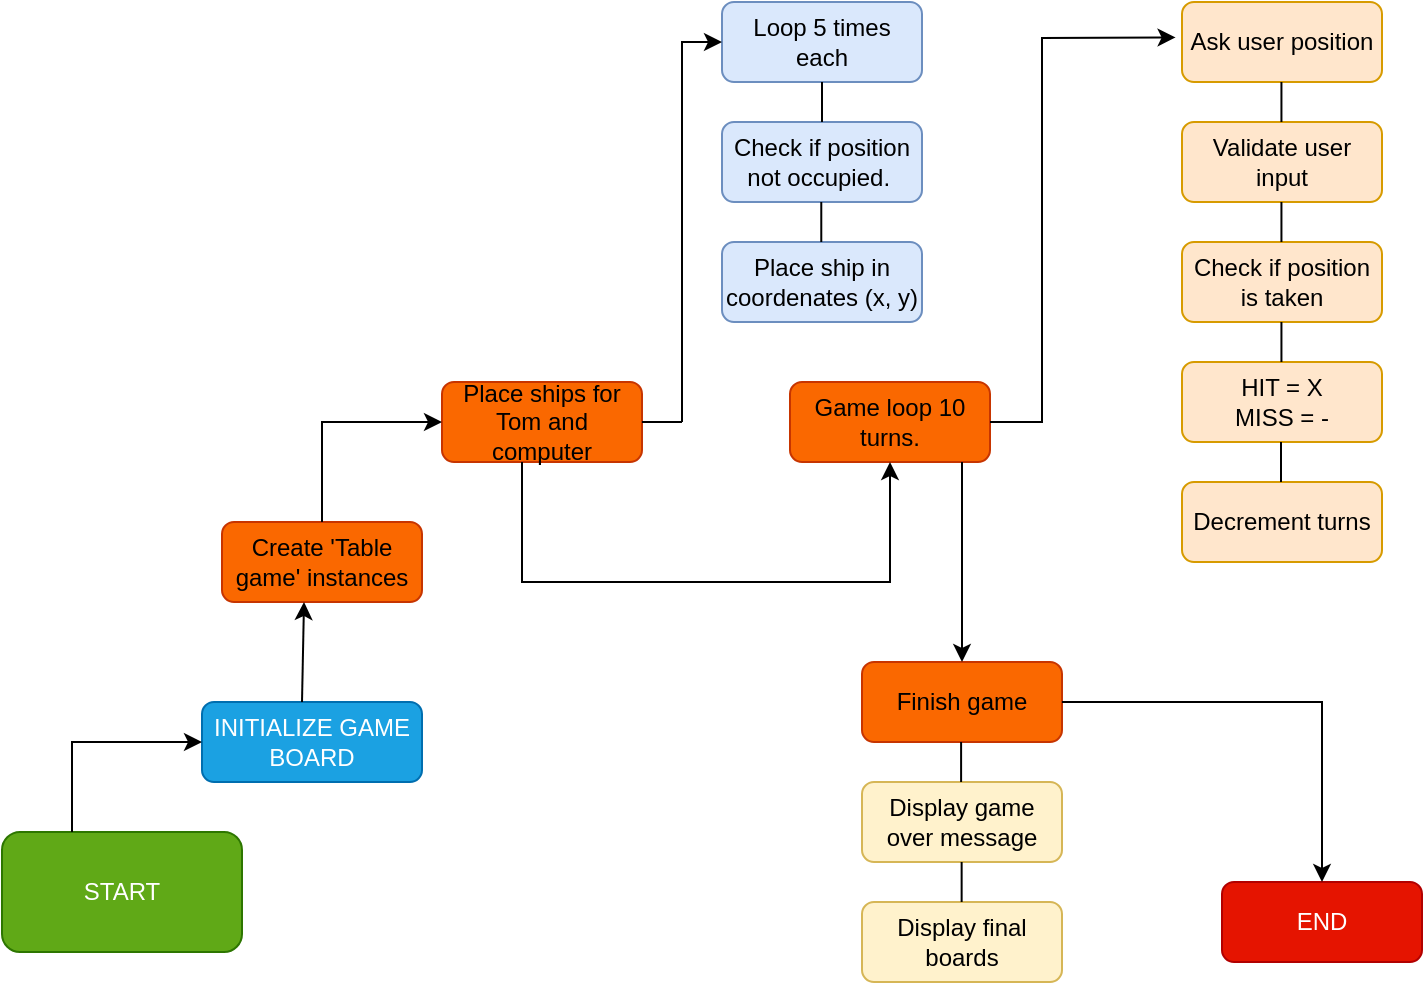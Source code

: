 <mxfile version="24.7.6">
  <diagram id="C5RBs43oDa-KdzZeNtuy" name="Page-1">
    <mxGraphModel dx="993" dy="1814" grid="1" gridSize="10" guides="1" tooltips="1" connect="1" arrows="1" fold="1" page="1" pageScale="1" pageWidth="827" pageHeight="1169" math="0" shadow="0">
      <root>
        <mxCell id="WIyWlLk6GJQsqaUBKTNV-0" />
        <mxCell id="WIyWlLk6GJQsqaUBKTNV-1" parent="WIyWlLk6GJQsqaUBKTNV-0" />
        <mxCell id="ZpzSjxvlL0HwbukTPWf1-8" value="INITIALIZE GAME BOARD" style="rounded=1;whiteSpace=wrap;html=1;fillColor=#1ba1e2;fontColor=#ffffff;strokeColor=#006EAF;" vertex="1" parent="WIyWlLk6GJQsqaUBKTNV-1">
          <mxGeometry x="120" y="220" width="110" height="40" as="geometry" />
        </mxCell>
        <mxCell id="ZpzSjxvlL0HwbukTPWf1-11" value="Create &#39;Table game&#39; instances" style="rounded=1;whiteSpace=wrap;html=1;fillColor=#fa6800;fontColor=#000000;strokeColor=#C73500;" vertex="1" parent="WIyWlLk6GJQsqaUBKTNV-1">
          <mxGeometry x="130" y="130" width="100" height="40" as="geometry" />
        </mxCell>
        <mxCell id="ZpzSjxvlL0HwbukTPWf1-12" value="Game loop 10 turns." style="rounded=1;whiteSpace=wrap;html=1;fillColor=#fa6800;fontColor=#000000;strokeColor=#C73500;" vertex="1" parent="WIyWlLk6GJQsqaUBKTNV-1">
          <mxGeometry x="414" y="60" width="100" height="40" as="geometry" />
        </mxCell>
        <mxCell id="ZpzSjxvlL0HwbukTPWf1-13" value="Place ships for Tom and computer" style="rounded=1;whiteSpace=wrap;html=1;fillColor=#fa6800;fontColor=#000000;strokeColor=#C73500;" vertex="1" parent="WIyWlLk6GJQsqaUBKTNV-1">
          <mxGeometry x="240" y="60" width="100" height="40" as="geometry" />
        </mxCell>
        <mxCell id="ZpzSjxvlL0HwbukTPWf1-14" value="Display final boards" style="rounded=1;whiteSpace=wrap;html=1;fillColor=#fff2cc;strokeColor=#d6b656;" vertex="1" parent="WIyWlLk6GJQsqaUBKTNV-1">
          <mxGeometry x="450" y="320" width="100" height="40" as="geometry" />
        </mxCell>
        <mxCell id="ZpzSjxvlL0HwbukTPWf1-15" value="Display game over message" style="rounded=1;whiteSpace=wrap;html=1;fillColor=#fff2cc;strokeColor=#d6b656;" vertex="1" parent="WIyWlLk6GJQsqaUBKTNV-1">
          <mxGeometry x="450" y="260" width="100" height="40" as="geometry" />
        </mxCell>
        <mxCell id="ZpzSjxvlL0HwbukTPWf1-16" value="Finish game" style="rounded=1;whiteSpace=wrap;html=1;fillColor=#fa6800;fontColor=#000000;strokeColor=#C73500;" vertex="1" parent="WIyWlLk6GJQsqaUBKTNV-1">
          <mxGeometry x="450" y="200" width="100" height="40" as="geometry" />
        </mxCell>
        <mxCell id="ZpzSjxvlL0HwbukTPWf1-17" value="Loop 5 times each" style="rounded=1;whiteSpace=wrap;html=1;fillColor=#dae8fc;strokeColor=#6c8ebf;" vertex="1" parent="WIyWlLk6GJQsqaUBKTNV-1">
          <mxGeometry x="380" y="-130" width="100" height="40" as="geometry" />
        </mxCell>
        <mxCell id="ZpzSjxvlL0HwbukTPWf1-18" value="END" style="rounded=1;whiteSpace=wrap;html=1;fillColor=#e51400;fontColor=#ffffff;strokeColor=#B20000;" vertex="1" parent="WIyWlLk6GJQsqaUBKTNV-1">
          <mxGeometry x="630" y="310" width="100" height="40" as="geometry" />
        </mxCell>
        <mxCell id="ZpzSjxvlL0HwbukTPWf1-19" value="Place ship in coordenates (x, y)" style="rounded=1;whiteSpace=wrap;html=1;fillColor=#dae8fc;strokeColor=#6c8ebf;" vertex="1" parent="WIyWlLk6GJQsqaUBKTNV-1">
          <mxGeometry x="380" y="-10" width="100" height="40" as="geometry" />
        </mxCell>
        <mxCell id="ZpzSjxvlL0HwbukTPWf1-20" value="Check if position not occupied.&amp;nbsp;" style="rounded=1;whiteSpace=wrap;html=1;fillColor=#dae8fc;strokeColor=#6c8ebf;" vertex="1" parent="WIyWlLk6GJQsqaUBKTNV-1">
          <mxGeometry x="380" y="-70" width="100" height="40" as="geometry" />
        </mxCell>
        <mxCell id="ZpzSjxvlL0HwbukTPWf1-21" value="Check if position is taken" style="rounded=1;whiteSpace=wrap;html=1;fillColor=#ffe6cc;strokeColor=#d79b00;" vertex="1" parent="WIyWlLk6GJQsqaUBKTNV-1">
          <mxGeometry x="610" y="-10" width="100" height="40" as="geometry" />
        </mxCell>
        <mxCell id="ZpzSjxvlL0HwbukTPWf1-22" value="Validate user input" style="rounded=1;whiteSpace=wrap;html=1;fillColor=#ffe6cc;strokeColor=#d79b00;" vertex="1" parent="WIyWlLk6GJQsqaUBKTNV-1">
          <mxGeometry x="610" y="-70" width="100" height="40" as="geometry" />
        </mxCell>
        <mxCell id="ZpzSjxvlL0HwbukTPWf1-23" value="Ask user position" style="rounded=1;whiteSpace=wrap;html=1;fillColor=#ffe6cc;strokeColor=#d79b00;" vertex="1" parent="WIyWlLk6GJQsqaUBKTNV-1">
          <mxGeometry x="610" y="-130" width="100" height="40" as="geometry" />
        </mxCell>
        <mxCell id="ZpzSjxvlL0HwbukTPWf1-24" value="HIT = X&lt;div&gt;MISS = -&lt;/div&gt;" style="rounded=1;whiteSpace=wrap;html=1;fillColor=#ffe6cc;strokeColor=#d79b00;" vertex="1" parent="WIyWlLk6GJQsqaUBKTNV-1">
          <mxGeometry x="610" y="50" width="100" height="40" as="geometry" />
        </mxCell>
        <mxCell id="ZpzSjxvlL0HwbukTPWf1-25" value="Decrement turns" style="rounded=1;whiteSpace=wrap;html=1;fillColor=#ffe6cc;strokeColor=#d79b00;" vertex="1" parent="WIyWlLk6GJQsqaUBKTNV-1">
          <mxGeometry x="610" y="110" width="100" height="40" as="geometry" />
        </mxCell>
        <mxCell id="ZpzSjxvlL0HwbukTPWf1-26" value="START" style="rounded=1;whiteSpace=wrap;html=1;fillColor=#60a917;strokeColor=#2D7600;fontColor=#ffffff;" vertex="1" parent="WIyWlLk6GJQsqaUBKTNV-1">
          <mxGeometry x="20" y="285" width="120" height="60" as="geometry" />
        </mxCell>
        <mxCell id="ZpzSjxvlL0HwbukTPWf1-29" value="" style="endArrow=classic;html=1;rounded=0;entryX=0;entryY=0.5;entryDx=0;entryDy=0;" edge="1" parent="WIyWlLk6GJQsqaUBKTNV-1" target="ZpzSjxvlL0HwbukTPWf1-8">
          <mxGeometry width="50" height="50" relative="1" as="geometry">
            <mxPoint x="55" y="285" as="sourcePoint" />
            <mxPoint x="105" y="235" as="targetPoint" />
            <Array as="points">
              <mxPoint x="55" y="240" />
            </Array>
          </mxGeometry>
        </mxCell>
        <mxCell id="ZpzSjxvlL0HwbukTPWf1-31" value="" style="endArrow=classic;html=1;rounded=0;entryX=0;entryY=0.5;entryDx=0;entryDy=0;" edge="1" parent="WIyWlLk6GJQsqaUBKTNV-1" target="ZpzSjxvlL0HwbukTPWf1-13">
          <mxGeometry width="50" height="50" relative="1" as="geometry">
            <mxPoint x="180" y="130" as="sourcePoint" />
            <mxPoint x="230" y="80" as="targetPoint" />
            <Array as="points">
              <mxPoint x="180" y="80" />
            </Array>
          </mxGeometry>
        </mxCell>
        <mxCell id="ZpzSjxvlL0HwbukTPWf1-32" value="" style="endArrow=classic;html=1;rounded=0;entryX=0.41;entryY=1;entryDx=0;entryDy=0;entryPerimeter=0;" edge="1" parent="WIyWlLk6GJQsqaUBKTNV-1" target="ZpzSjxvlL0HwbukTPWf1-11">
          <mxGeometry width="50" height="50" relative="1" as="geometry">
            <mxPoint x="170" y="220" as="sourcePoint" />
            <mxPoint x="220" y="170" as="targetPoint" />
          </mxGeometry>
        </mxCell>
        <mxCell id="ZpzSjxvlL0HwbukTPWf1-33" value="" style="endArrow=none;html=1;rounded=0;" edge="1" parent="WIyWlLk6GJQsqaUBKTNV-1">
          <mxGeometry width="50" height="50" relative="1" as="geometry">
            <mxPoint x="360" y="80" as="sourcePoint" />
            <mxPoint x="360" y="30" as="targetPoint" />
          </mxGeometry>
        </mxCell>
        <mxCell id="ZpzSjxvlL0HwbukTPWf1-37" value="" style="endArrow=classic;html=1;rounded=0;entryX=0;entryY=0.5;entryDx=0;entryDy=0;" edge="1" parent="WIyWlLk6GJQsqaUBKTNV-1" target="ZpzSjxvlL0HwbukTPWf1-17">
          <mxGeometry width="50" height="50" relative="1" as="geometry">
            <mxPoint x="360" y="30" as="sourcePoint" />
            <mxPoint x="414" y="-20" as="targetPoint" />
            <Array as="points">
              <mxPoint x="360" y="-40" />
              <mxPoint x="360" y="-110" />
            </Array>
          </mxGeometry>
        </mxCell>
        <mxCell id="ZpzSjxvlL0HwbukTPWf1-38" value="" style="endArrow=none;html=1;rounded=0;" edge="1" parent="WIyWlLk6GJQsqaUBKTNV-1">
          <mxGeometry width="50" height="50" relative="1" as="geometry">
            <mxPoint x="430" y="-70" as="sourcePoint" />
            <mxPoint x="430" y="-90" as="targetPoint" />
          </mxGeometry>
        </mxCell>
        <mxCell id="ZpzSjxvlL0HwbukTPWf1-39" value="" style="endArrow=none;html=1;rounded=0;" edge="1" parent="WIyWlLk6GJQsqaUBKTNV-1">
          <mxGeometry width="50" height="50" relative="1" as="geometry">
            <mxPoint x="429.64" y="-10" as="sourcePoint" />
            <mxPoint x="429.64" y="-30" as="targetPoint" />
          </mxGeometry>
        </mxCell>
        <mxCell id="ZpzSjxvlL0HwbukTPWf1-40" value="" style="endArrow=none;html=1;rounded=0;" edge="1" parent="WIyWlLk6GJQsqaUBKTNV-1">
          <mxGeometry width="50" height="50" relative="1" as="geometry">
            <mxPoint x="659.5" y="110" as="sourcePoint" />
            <mxPoint x="659.5" y="90" as="targetPoint" />
          </mxGeometry>
        </mxCell>
        <mxCell id="ZpzSjxvlL0HwbukTPWf1-41" value="" style="endArrow=none;html=1;rounded=0;" edge="1" parent="WIyWlLk6GJQsqaUBKTNV-1">
          <mxGeometry width="50" height="50" relative="1" as="geometry">
            <mxPoint x="499.55" y="260" as="sourcePoint" />
            <mxPoint x="499.55" y="240" as="targetPoint" />
          </mxGeometry>
        </mxCell>
        <mxCell id="ZpzSjxvlL0HwbukTPWf1-42" value="" style="endArrow=none;html=1;rounded=0;" edge="1" parent="WIyWlLk6GJQsqaUBKTNV-1">
          <mxGeometry width="50" height="50" relative="1" as="geometry">
            <mxPoint x="659.72" y="-70" as="sourcePoint" />
            <mxPoint x="659.72" y="-90" as="targetPoint" />
          </mxGeometry>
        </mxCell>
        <mxCell id="ZpzSjxvlL0HwbukTPWf1-43" value="" style="endArrow=none;html=1;rounded=0;" edge="1" parent="WIyWlLk6GJQsqaUBKTNV-1">
          <mxGeometry width="50" height="50" relative="1" as="geometry">
            <mxPoint x="659.72" y="-10" as="sourcePoint" />
            <mxPoint x="659.72" y="-30" as="targetPoint" />
          </mxGeometry>
        </mxCell>
        <mxCell id="ZpzSjxvlL0HwbukTPWf1-44" value="" style="endArrow=none;html=1;rounded=0;" edge="1" parent="WIyWlLk6GJQsqaUBKTNV-1">
          <mxGeometry width="50" height="50" relative="1" as="geometry">
            <mxPoint x="659.72" y="50" as="sourcePoint" />
            <mxPoint x="659.72" y="30" as="targetPoint" />
          </mxGeometry>
        </mxCell>
        <mxCell id="ZpzSjxvlL0HwbukTPWf1-45" value="" style="endArrow=none;html=1;rounded=0;" edge="1" parent="WIyWlLk6GJQsqaUBKTNV-1">
          <mxGeometry width="50" height="50" relative="1" as="geometry">
            <mxPoint x="340" y="80" as="sourcePoint" />
            <mxPoint x="360" y="80" as="targetPoint" />
          </mxGeometry>
        </mxCell>
        <mxCell id="ZpzSjxvlL0HwbukTPWf1-46" value="" style="endArrow=classic;html=1;rounded=0;entryX=0.5;entryY=1;entryDx=0;entryDy=0;" edge="1" parent="WIyWlLk6GJQsqaUBKTNV-1" target="ZpzSjxvlL0HwbukTPWf1-12">
          <mxGeometry width="50" height="50" relative="1" as="geometry">
            <mxPoint x="280" y="100" as="sourcePoint" />
            <mxPoint x="280" y="200" as="targetPoint" />
            <Array as="points">
              <mxPoint x="280" y="160" />
              <mxPoint x="400" y="160" />
              <mxPoint x="464" y="160" />
            </Array>
          </mxGeometry>
        </mxCell>
        <mxCell id="ZpzSjxvlL0HwbukTPWf1-47" value="" style="endArrow=classic;html=1;rounded=0;entryX=-0.032;entryY=0.443;entryDx=0;entryDy=0;entryPerimeter=0;exitX=1;exitY=0.5;exitDx=0;exitDy=0;" edge="1" parent="WIyWlLk6GJQsqaUBKTNV-1" source="ZpzSjxvlL0HwbukTPWf1-12" target="ZpzSjxvlL0HwbukTPWf1-23">
          <mxGeometry width="50" height="50" relative="1" as="geometry">
            <mxPoint x="540" y="-60" as="sourcePoint" />
            <mxPoint x="590" y="-110" as="targetPoint" />
            <Array as="points">
              <mxPoint x="540" y="80" />
              <mxPoint x="540" y="-10" />
              <mxPoint x="540" y="-112" />
            </Array>
          </mxGeometry>
        </mxCell>
        <mxCell id="ZpzSjxvlL0HwbukTPWf1-48" value="" style="endArrow=none;html=1;rounded=0;" edge="1" parent="WIyWlLk6GJQsqaUBKTNV-1">
          <mxGeometry width="50" height="50" relative="1" as="geometry">
            <mxPoint x="499.82" y="320" as="sourcePoint" />
            <mxPoint x="499.82" y="300" as="targetPoint" />
          </mxGeometry>
        </mxCell>
        <mxCell id="ZpzSjxvlL0HwbukTPWf1-49" value="" style="endArrow=classic;html=1;rounded=0;" edge="1" parent="WIyWlLk6GJQsqaUBKTNV-1">
          <mxGeometry width="50" height="50" relative="1" as="geometry">
            <mxPoint x="500" y="100" as="sourcePoint" />
            <mxPoint x="500" y="200" as="targetPoint" />
          </mxGeometry>
        </mxCell>
        <mxCell id="ZpzSjxvlL0HwbukTPWf1-52" value="" style="endArrow=classic;html=1;rounded=0;exitX=1;exitY=0.5;exitDx=0;exitDy=0;" edge="1" parent="WIyWlLk6GJQsqaUBKTNV-1" source="ZpzSjxvlL0HwbukTPWf1-16">
          <mxGeometry width="50" height="50" relative="1" as="geometry">
            <mxPoint x="767" y="285" as="sourcePoint" />
            <mxPoint x="680" y="310" as="targetPoint" />
            <Array as="points">
              <mxPoint x="680" y="220" />
            </Array>
          </mxGeometry>
        </mxCell>
      </root>
    </mxGraphModel>
  </diagram>
</mxfile>
